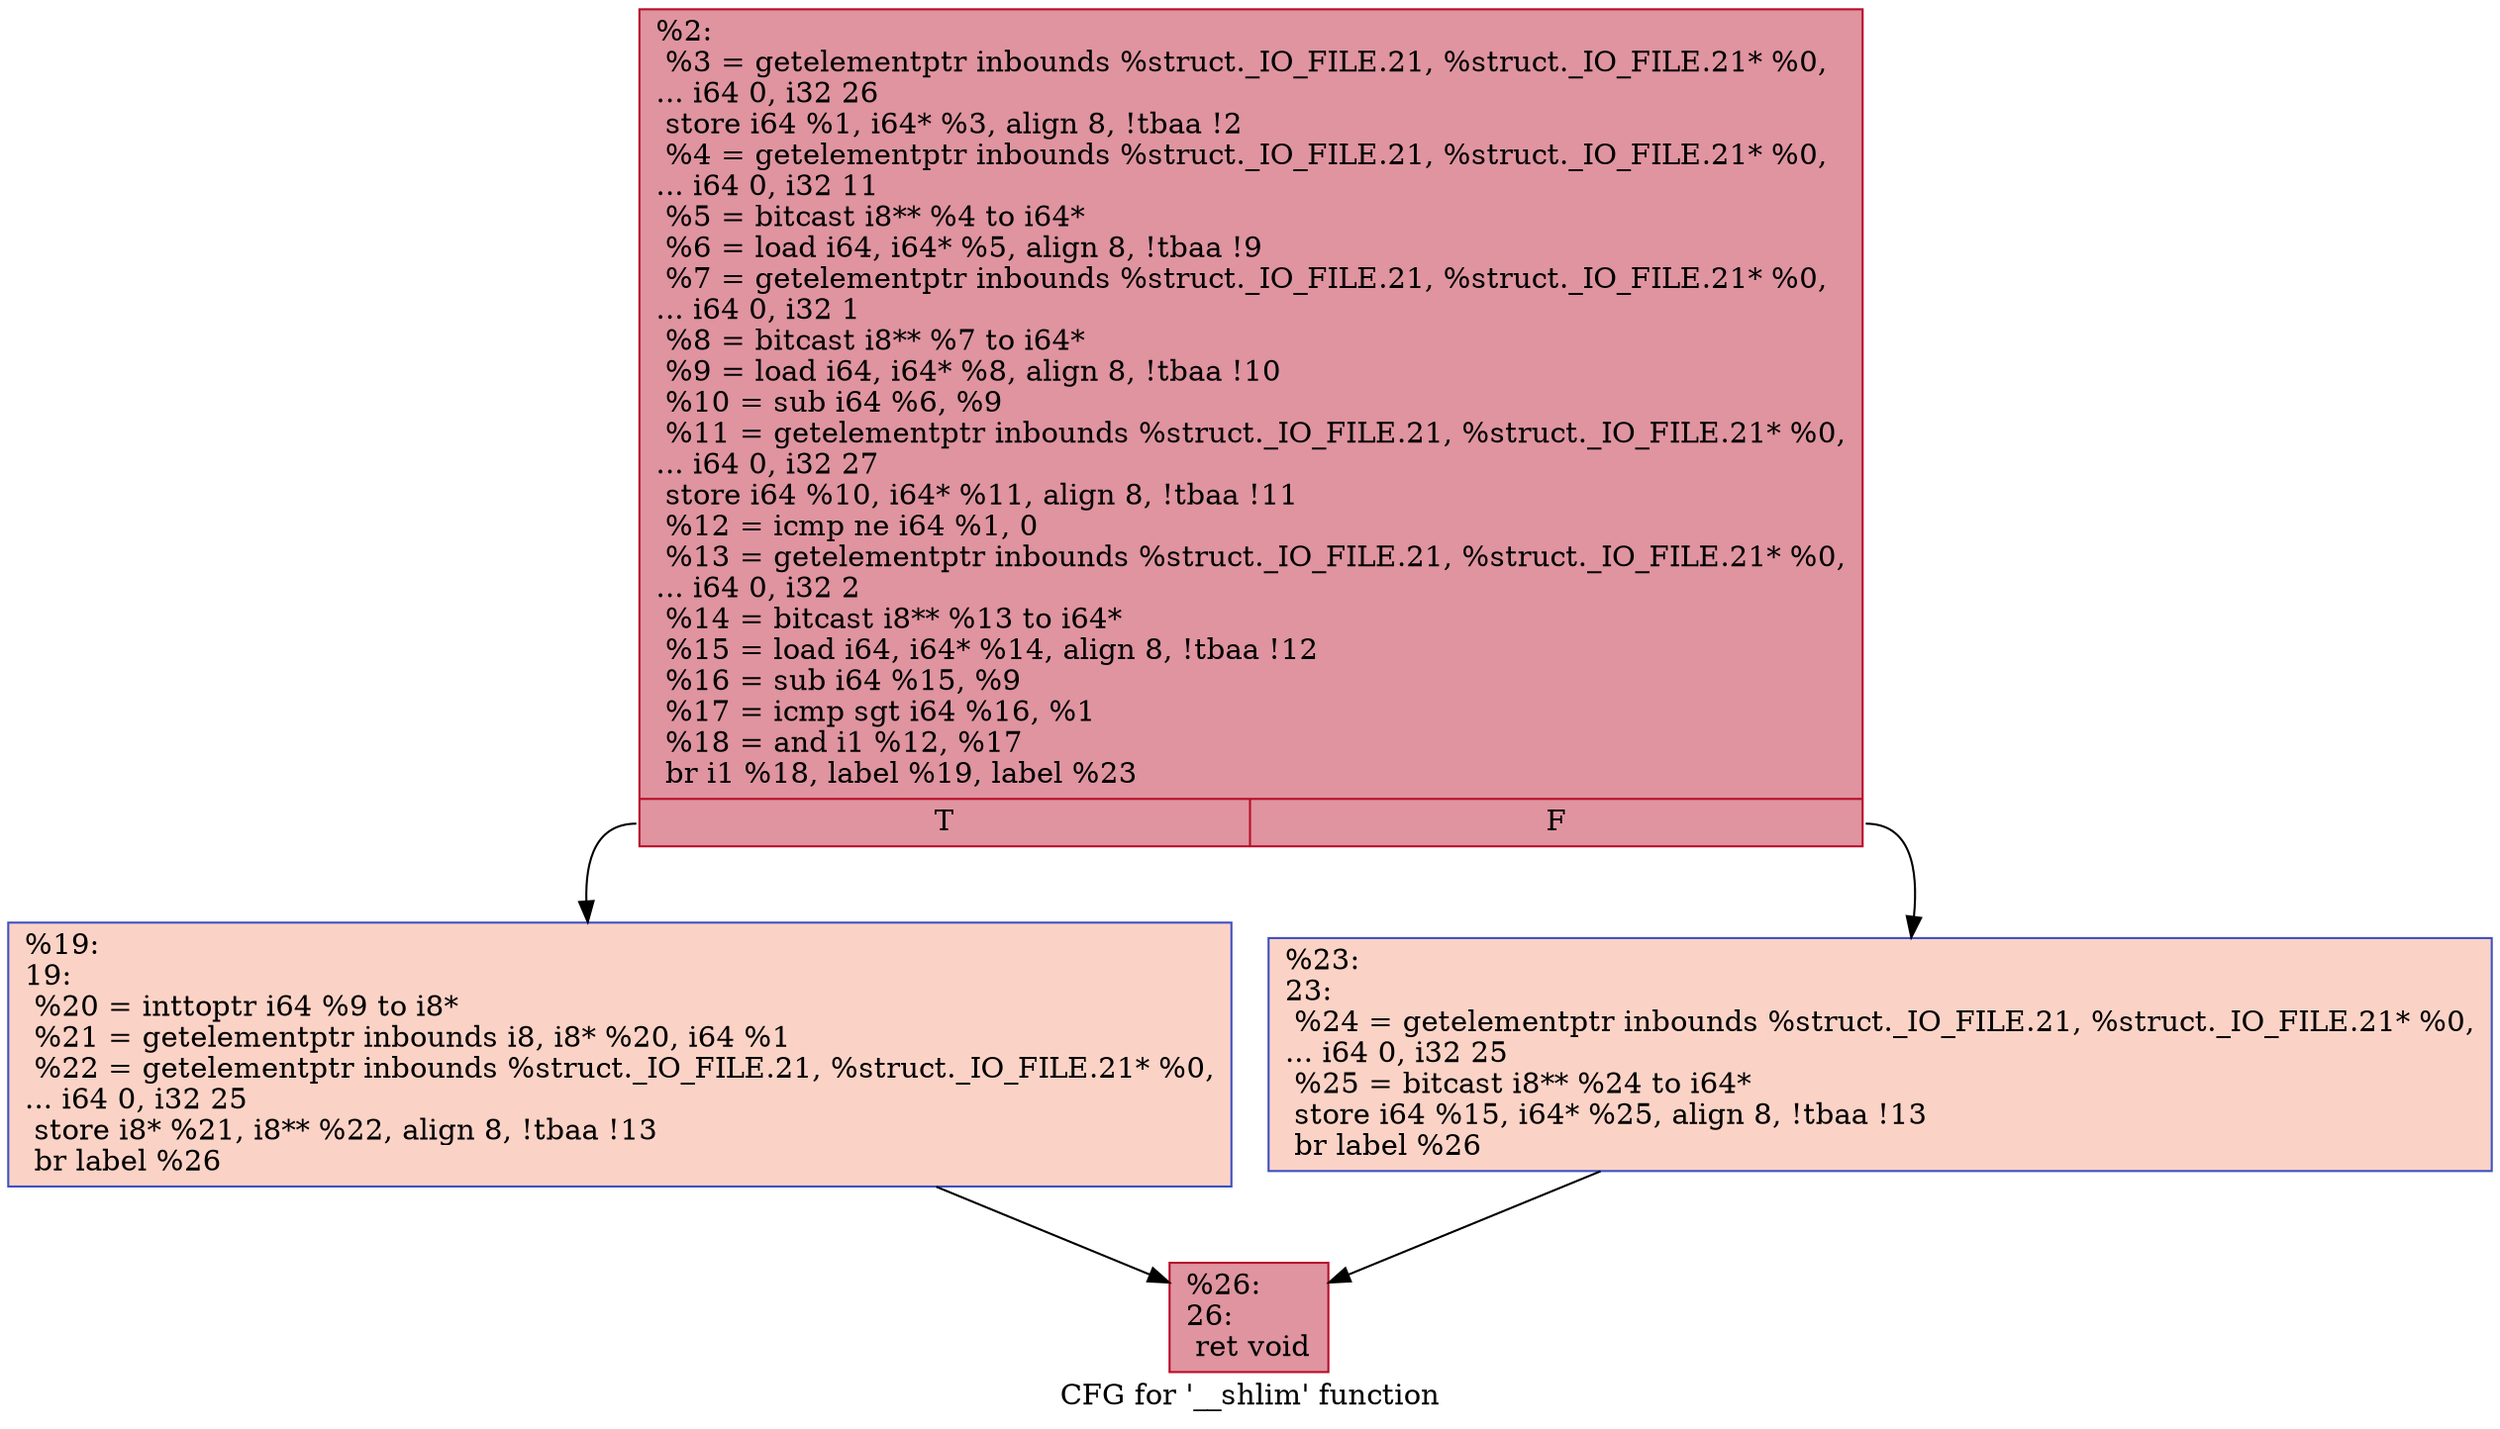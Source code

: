 digraph "CFG for '__shlim' function" {
	label="CFG for '__shlim' function";

	Node0x1271eb0 [shape=record,color="#b70d28ff", style=filled, fillcolor="#b70d2870",label="{%2:\l  %3 = getelementptr inbounds %struct._IO_FILE.21, %struct._IO_FILE.21* %0,\l... i64 0, i32 26\l  store i64 %1, i64* %3, align 8, !tbaa !2\l  %4 = getelementptr inbounds %struct._IO_FILE.21, %struct._IO_FILE.21* %0,\l... i64 0, i32 11\l  %5 = bitcast i8** %4 to i64*\l  %6 = load i64, i64* %5, align 8, !tbaa !9\l  %7 = getelementptr inbounds %struct._IO_FILE.21, %struct._IO_FILE.21* %0,\l... i64 0, i32 1\l  %8 = bitcast i8** %7 to i64*\l  %9 = load i64, i64* %8, align 8, !tbaa !10\l  %10 = sub i64 %6, %9\l  %11 = getelementptr inbounds %struct._IO_FILE.21, %struct._IO_FILE.21* %0,\l... i64 0, i32 27\l  store i64 %10, i64* %11, align 8, !tbaa !11\l  %12 = icmp ne i64 %1, 0\l  %13 = getelementptr inbounds %struct._IO_FILE.21, %struct._IO_FILE.21* %0,\l... i64 0, i32 2\l  %14 = bitcast i8** %13 to i64*\l  %15 = load i64, i64* %14, align 8, !tbaa !12\l  %16 = sub i64 %15, %9\l  %17 = icmp sgt i64 %16, %1\l  %18 = and i1 %12, %17\l  br i1 %18, label %19, label %23\l|{<s0>T|<s1>F}}"];
	Node0x1271eb0:s0 -> Node0x1272120;
	Node0x1271eb0:s1 -> Node0x1272170;
	Node0x1272120 [shape=record,color="#3d50c3ff", style=filled, fillcolor="#f59c7d70",label="{%19:\l19:                                               \l  %20 = inttoptr i64 %9 to i8*\l  %21 = getelementptr inbounds i8, i8* %20, i64 %1\l  %22 = getelementptr inbounds %struct._IO_FILE.21, %struct._IO_FILE.21* %0,\l... i64 0, i32 25\l  store i8* %21, i8** %22, align 8, !tbaa !13\l  br label %26\l}"];
	Node0x1272120 -> Node0x12721c0;
	Node0x1272170 [shape=record,color="#3d50c3ff", style=filled, fillcolor="#f59c7d70",label="{%23:\l23:                                               \l  %24 = getelementptr inbounds %struct._IO_FILE.21, %struct._IO_FILE.21* %0,\l... i64 0, i32 25\l  %25 = bitcast i8** %24 to i64*\l  store i64 %15, i64* %25, align 8, !tbaa !13\l  br label %26\l}"];
	Node0x1272170 -> Node0x12721c0;
	Node0x12721c0 [shape=record,color="#b70d28ff", style=filled, fillcolor="#b70d2870",label="{%26:\l26:                                               \l  ret void\l}"];
}
